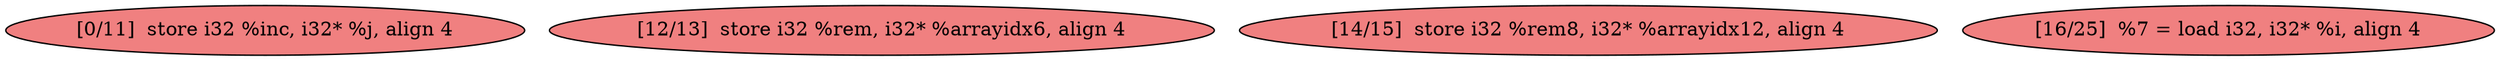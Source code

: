 
digraph G {


node424 [fillcolor=lightcoral,label="[0/11]  store i32 %inc, i32* %j, align 4",shape=ellipse,style=filled ]
node425 [fillcolor=lightcoral,label="[12/13]  store i32 %rem, i32* %arrayidx6, align 4",shape=ellipse,style=filled ]
node422 [fillcolor=lightcoral,label="[14/15]  store i32 %rem8, i32* %arrayidx12, align 4",shape=ellipse,style=filled ]
node423 [fillcolor=lightcoral,label="[16/25]  %7 = load i32, i32* %i, align 4",shape=ellipse,style=filled ]



}
